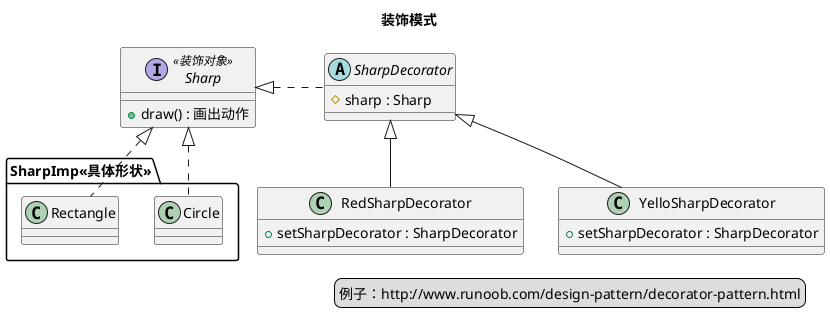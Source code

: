@startuml

title 装饰模式
legend right
例子：http://www.runoob.com/design-pattern/decorator-pattern.html
end legend

interface Sharp<<装饰对象>>{
    +draw() : 画出动作
}

package SharpImp<<具体形状>>{
    Sharp <|.. Circle
    Sharp <|.. Rectangle
}
abstract SharpDecorator{
    #sharp : Sharp
}
class RedSharpDecorator{
    +setSharpDecorator : SharpDecorator
}
class YelloSharpDecorator{
    +setSharpDecorator : SharpDecorator
}
Sharp <|.right. SharpDecorator
SharpDecorator <|-- RedSharpDecorator
SharpDecorator <|-- YelloSharpDecorator





@enduml